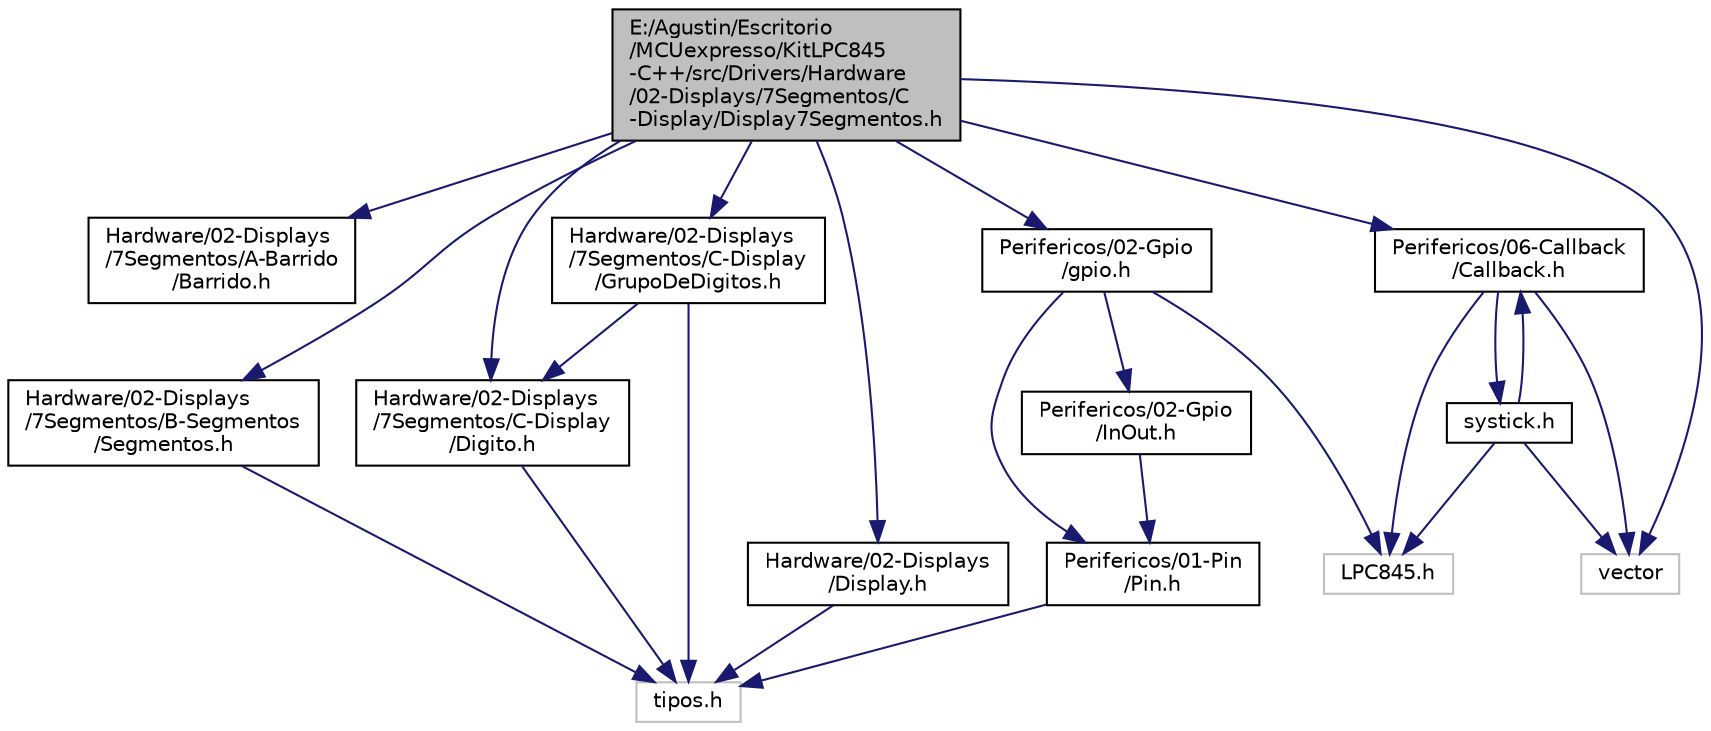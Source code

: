digraph "E:/Agustin/Escritorio/MCUexpresso/KitLPC845-C++/src/Drivers/Hardware/02-Displays/7Segmentos/C-Display/Display7Segmentos.h"
{
 // LATEX_PDF_SIZE
  edge [fontname="Helvetica",fontsize="10",labelfontname="Helvetica",labelfontsize="10"];
  node [fontname="Helvetica",fontsize="10",shape=record];
  Node1 [label="E:/Agustin/Escritorio\l/MCUexpresso/KitLPC845\l-C++/src/Drivers/Hardware\l/02-Displays/7Segmentos/C\l-Display/Display7Segmentos.h",height=0.2,width=0.4,color="black", fillcolor="grey75", style="filled", fontcolor="black",tooltip="Clase para la creación de displays de 7 segmentos."];
  Node1 -> Node2 [color="midnightblue",fontsize="10",style="solid"];
  Node2 [label="Hardware/02-Displays\l/7Segmentos/A-Barrido\l/Barrido.h",height=0.2,width=0.4,color="black", fillcolor="white", style="filled",URL="$_barrido_8h.html",tooltip="Clase abstracta de manejo barridos de datos."];
  Node1 -> Node3 [color="midnightblue",fontsize="10",style="solid"];
  Node3 [label="Hardware/02-Displays\l/7Segmentos/B-Segmentos\l/Segmentos.h",height=0.2,width=0.4,color="black", fillcolor="white", style="filled",URL="$_segmentos_8h.html",tooltip="Clase abstracta de manejo de segmentos binarios."];
  Node3 -> Node4 [color="midnightblue",fontsize="10",style="solid"];
  Node4 [label="tipos.h",height=0.2,width=0.4,color="grey75", fillcolor="white", style="filled",tooltip=" "];
  Node1 -> Node5 [color="midnightblue",fontsize="10",style="solid"];
  Node5 [label="Hardware/02-Displays\l/7Segmentos/C-Display\l/Digito.h",height=0.2,width=0.4,color="black", fillcolor="white", style="filled",URL="$_digito_8h.html",tooltip="Objeto dígito genérico para implementaciones posteriores."];
  Node5 -> Node4 [color="midnightblue",fontsize="10",style="solid"];
  Node1 -> Node6 [color="midnightblue",fontsize="10",style="solid"];
  Node6 [label="Hardware/02-Displays\l/7Segmentos/C-Display\l/GrupoDeDigitos.h",height=0.2,width=0.4,color="black", fillcolor="white", style="filled",URL="$_grupo_de_digitos_8h.html",tooltip="Clase para la agrupación de dígitos."];
  Node6 -> Node5 [color="midnightblue",fontsize="10",style="solid"];
  Node6 -> Node4 [color="midnightblue",fontsize="10",style="solid"];
  Node1 -> Node7 [color="midnightblue",fontsize="10",style="solid"];
  Node7 [label="Hardware/02-Displays\l/Display.h",height=0.2,width=0.4,color="black", fillcolor="white", style="filled",URL="$_display_8h.html",tooltip="Clase base para objetos del tipo pantallas/displays."];
  Node7 -> Node4 [color="midnightblue",fontsize="10",style="solid"];
  Node1 -> Node8 [color="midnightblue",fontsize="10",style="solid"];
  Node8 [label="Perifericos/02-Gpio\l/gpio.h",height=0.2,width=0.4,color="black", fillcolor="white", style="filled",URL="$gpio_8h.html",tooltip="Módulo con clase de manejo de GPIO."];
  Node8 -> Node9 [color="midnightblue",fontsize="10",style="solid"];
  Node9 [label="LPC845.h",height=0.2,width=0.4,color="grey75", fillcolor="white", style="filled",tooltip=" "];
  Node8 -> Node10 [color="midnightblue",fontsize="10",style="solid"];
  Node10 [label="Perifericos/01-Pin\l/Pin.h",height=0.2,width=0.4,color="black", fillcolor="white", style="filled",URL="$_pin_8h.html",tooltip="Clase Abstracta de cualquier pin del microcontrolador."];
  Node10 -> Node4 [color="midnightblue",fontsize="10",style="solid"];
  Node8 -> Node11 [color="midnightblue",fontsize="10",style="solid"];
  Node11 [label="Perifericos/02-Gpio\l/InOut.h",height=0.2,width=0.4,color="black", fillcolor="white", style="filled",URL="$_in_out_8h.html",tooltip="Clase Abstracta Pura de las GPIO."];
  Node11 -> Node10 [color="midnightblue",fontsize="10",style="solid"];
  Node1 -> Node12 [color="midnightblue",fontsize="10",style="solid"];
  Node12 [label="Perifericos/06-Callback\l/Callback.h",height=0.2,width=0.4,color="black", fillcolor="white", style="filled",URL="$_callback_8h.html",tooltip="Clase virtual pura. Esta clase debe ser heredada por las clases que se tienen que enganchar del Systi..."];
  Node12 -> Node9 [color="midnightblue",fontsize="10",style="solid"];
  Node12 -> Node13 [color="midnightblue",fontsize="10",style="solid"];
  Node13 [label="vector",height=0.2,width=0.4,color="grey75", fillcolor="white", style="filled",tooltip=" "];
  Node12 -> Node14 [color="midnightblue",fontsize="10",style="solid"];
  Node14 [label="systick.h",height=0.2,width=0.4,color="black", fillcolor="white", style="filled",URL="$systick_8h.html",tooltip="Firmware del systick."];
  Node14 -> Node9 [color="midnightblue",fontsize="10",style="solid"];
  Node14 -> Node12 [color="midnightblue",fontsize="10",style="solid"];
  Node14 -> Node13 [color="midnightblue",fontsize="10",style="solid"];
  Node1 -> Node13 [color="midnightblue",fontsize="10",style="solid"];
}

